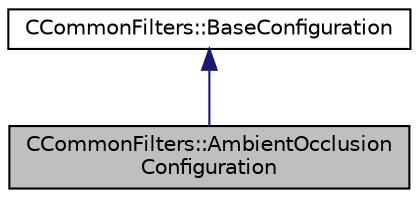 digraph "CCommonFilters::AmbientOcclusionConfiguration"
{
  edge [fontname="Helvetica",fontsize="10",labelfontname="Helvetica",labelfontsize="10"];
  node [fontname="Helvetica",fontsize="10",shape=record];
  Node1 [label="CCommonFilters::AmbientOcclusion\lConfiguration",height=0.2,width=0.4,color="black", fillcolor="grey75", style="filled" fontcolor="black"];
  Node2 -> Node1 [dir="back",color="midnightblue",fontsize="10",style="solid",fontname="Helvetica"];
  Node2 [label="CCommonFilters::BaseConfiguration",height=0.2,width=0.4,color="black", fillcolor="white", style="filled",URL="$struct_c_common_filters_1_1_base_configuration.html"];
}

